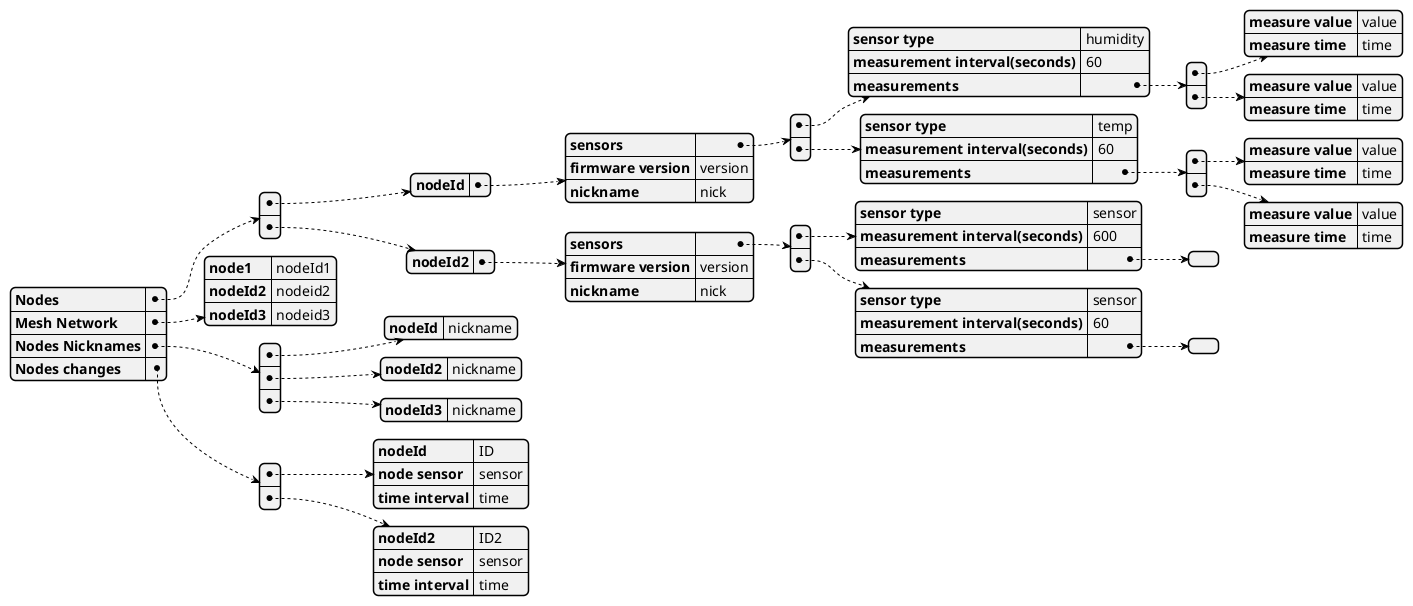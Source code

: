 @startjson
{
  "Nodes": [{ 
  "nodeId" : { "sensors" : [
{"sensor type": "humidity",
 "measurement interval(seconds)" : "60",
 "measurements" : [{ "measure value" : "value", "measure time": "time"},{ "measure value" : "value", "measure time": "time"}]
},
{"sensor type": "temp",
 "measurement interval(seconds)" : "60",
 "measurements" : [{ "measure value" : "value", "measure time": "time"},{ "measure value" : "value", "measure time": "time"}]
}
],
                  "firmware version" : "version",
                  "nickname" : "nick" }
  },
{ 
  "nodeId2" : { "sensors" : [
{"sensor type": "sensor",
 "measurement interval(seconds)" : "600",
 "measurements" : []
},
{"sensor type": "sensor",
 "measurement interval(seconds)" : "60",
 "measurements" : []
}
],
                  "firmware version" : "version",
                  "nickname" : "nick" }
  }
],
  "Mesh Network": {
     "node1" : "nodeId1",
     "nodeId2" : "nodeid2",
     "nodeId3" : "nodeid3"
  },
  "Nodes Nicknames": [{"nodeId" : "nickname"},{"nodeId2" : "nickname"},{"nodeId3" : "nickname"}],
  "Nodes changes": [{"nodeId": "ID" , "node sensor": "sensor", "time interval": "time"},{"nodeId2": "ID2" , "node sensor": "sensor", "time interval": "time"}]
}
@endjson